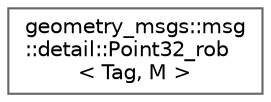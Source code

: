 digraph "类继承关系图"
{
 // INTERACTIVE_SVG=YES
 // LATEX_PDF_SIZE
  bgcolor="transparent";
  edge [fontname=Helvetica,fontsize=10,labelfontname=Helvetica,labelfontsize=10];
  node [fontname=Helvetica,fontsize=10,shape=box,height=0.2,width=0.4];
  rankdir="LR";
  Node0 [id="Node000000",label="geometry_msgs::msg\l::detail::Point32_rob\l\< Tag, M \>",height=0.2,width=0.4,color="grey40", fillcolor="white", style="filled",URL="$d1/d26/structgeometry__msgs_1_1msg_1_1detail_1_1Point32__rob.html",tooltip=" "];
}
